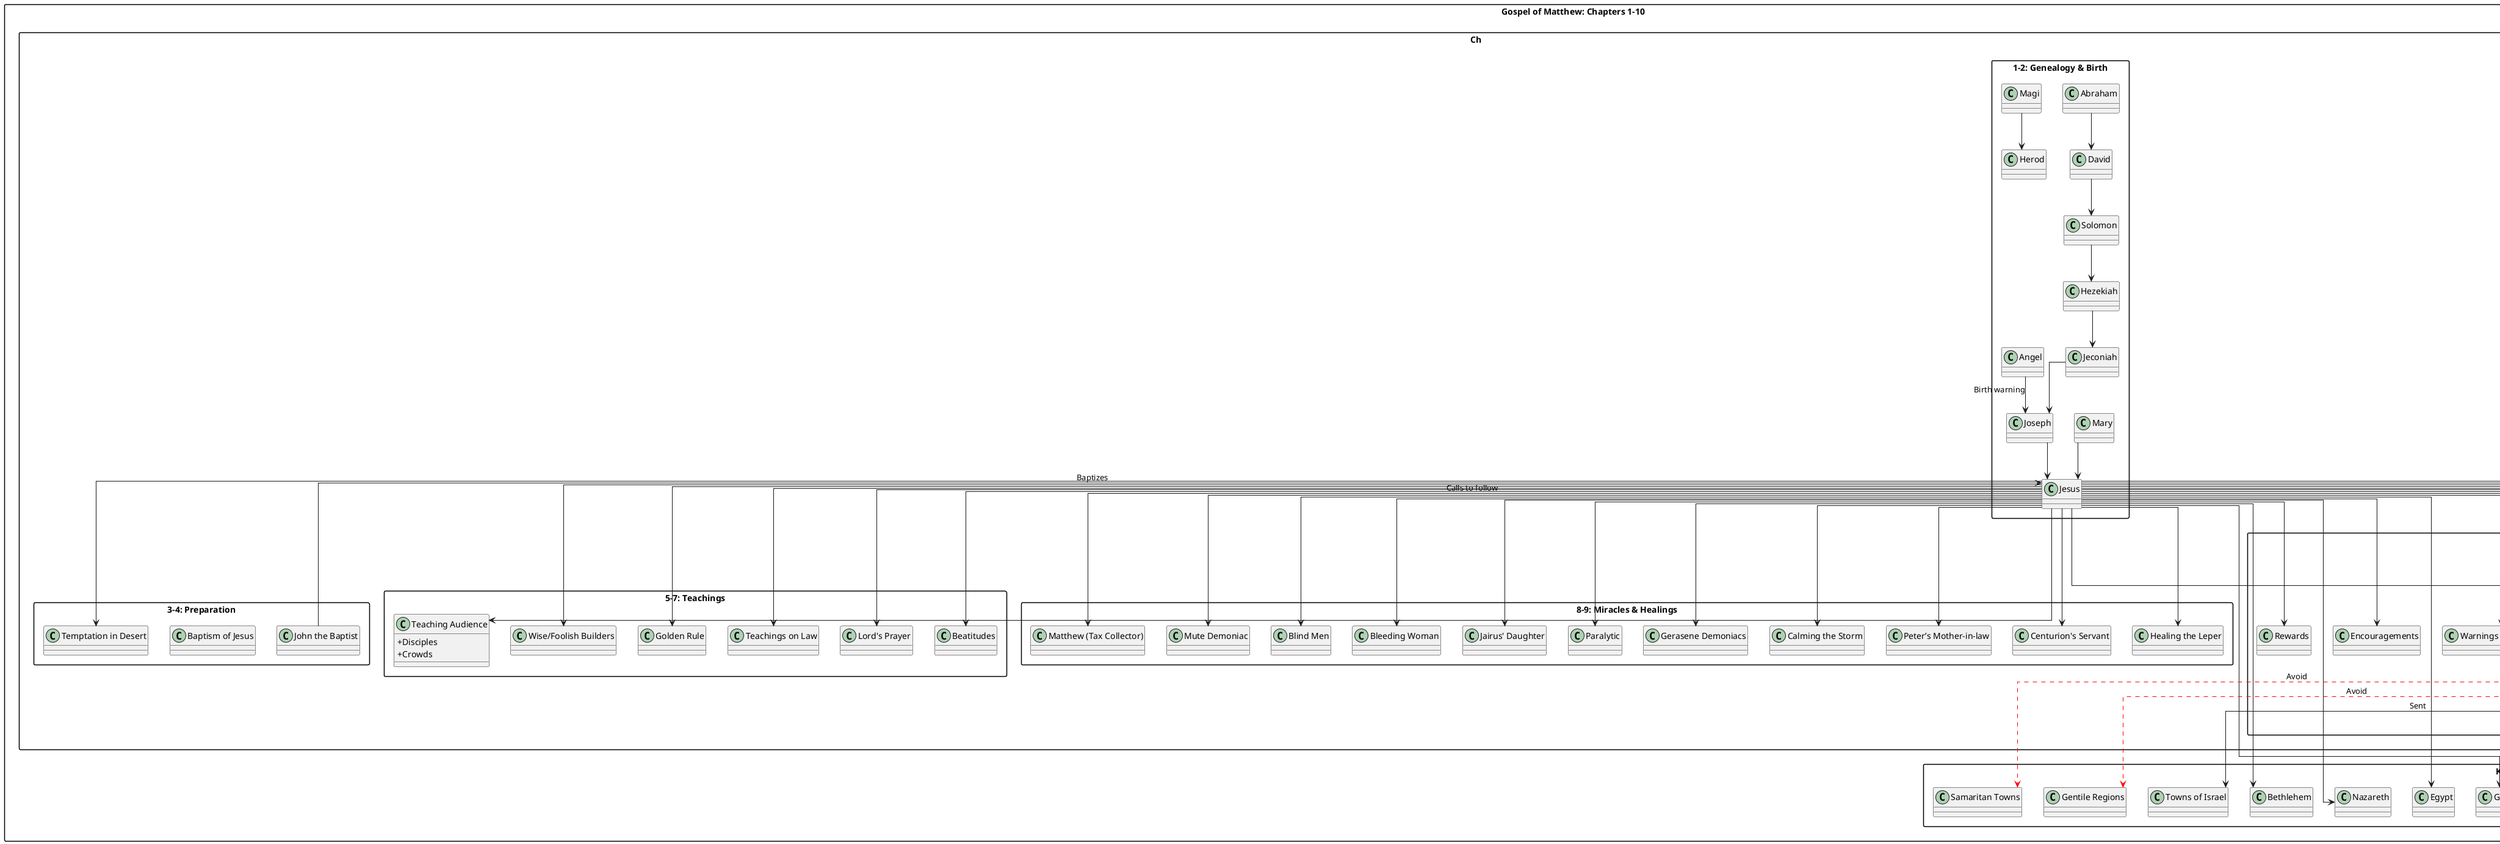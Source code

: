 @startuml
skinparam packageStyle rectangle
skinparam linetype ortho
skinparam classAttributeIconSize 0

package "Gospel of Matthew: Chapters 1–10" {

  '--- Genealogy and Early Life ---
  package "Ch.1–2: Genealogy & Birth" {
    class "Abraham"
    class "David"
    class "Solomon"
    class "Hezekiah"
    class "Jeconiah"
    class "Joseph"
    class "Mary"
    class "Jesus"
    class "Magi"
    class "Herod"
    class "Angel"

    "Abraham" --> "David"
    "David" --> "Solomon"
    "Solomon" --> "Hezekiah"
    "Hezekiah" --> "Jeconiah"
    "Jeconiah" --> "Joseph"
    "Joseph" --> "Jesus"
    "Mary" --> "Jesus"
    "Magi" --> "Herod"
    "Angel" --> "Joseph" : Birth warning
  }

  '--- Preparation & Baptism ---
  package "Ch.3–4: Preparation" {
    class "John the Baptist"
    class "Baptism of Jesus"
    class "Temptation in Desert"
    "John the Baptist" --> "Jesus" : Baptizes
    "Jesus" --> "Temptation in Desert"
  }

  '--- Sermon on the Mount ---
  package "Ch.5–7: Teachings" {
    class "Beatitudes"
    class "Lord's Prayer"
    class "Teachings on Law"
    class "Golden Rule"
    class "Wise/Foolish Builders"
    class "Teaching Audience" {
      + Disciples
      + Crowds
    }

    "Jesus" --> "Beatitudes"
    "Jesus" --> "Lord's Prayer"
    "Jesus" --> "Teachings on Law"
    "Jesus" --> "Golden Rule"
    "Jesus" --> "Wise/Foolish Builders"
    "Jesus" --> "Teaching Audience"
  }

  '--- Miracles and Callings ---
  package "Ch.8–9: Miracles & Healings" {
    class "Healing the Leper"
    class "Centurion's Servant"
    class "Peter’s Mother-in-law"
    class "Calming the Storm"
    class "Gerasene Demoniacs"
    class "Paralytic"
    class "Jairus' Daughter"
    class "Bleeding Woman"
    class "Blind Men"
    class "Mute Demoniac"
    class "Matthew (Tax Collector)"

    "Jesus" --> "Healing the Leper"
    "Jesus" --> "Centurion's Servant"
    "Jesus" --> "Peter’s Mother-in-law"
    "Jesus" --> "Calming the Storm"
    "Jesus" --> "Gerasene Demoniacs"
    "Jesus" --> "Paralytic"
    "Jesus" --> "Bleeding Woman"
    "Jesus" --> "Jairus' Daughter"
    "Jesus" --> "Blind Men"
    "Jesus" --> "Mute Demoniac"
    "Jesus" --> "Matthew (Tax Collector)" : "Calls to follow"
  }

  '--- Apostolic Mission ---
  package "Ch.10: Apostolic Mission" {
    class "Twelve Apostles" {
      + Simon (Peter)
      + Andrew
      + James (Zebedee)
      + John
      + Philip
      + Bartholomew
      + Thomas
      + Matthew
      + James (Alphaeus)
      + Thaddaeus
      + Simon (Zealot)
      + Judas Iscariot
    }

    class "Mission Instructions"
    class "Warnings of Persecution"
    class "Encouragements"
    class "Rewards"
    class "Teaching Audience (Ch.10)" {
      + House of Israel
      + Hosts of Disciples
      + Persecutors
    }

    "Jesus" --> "Twelve Apostles"
    "Jesus" --> "Mission Instructions"
    "Jesus" --> "Warnings of Persecution"
    "Jesus" --> "Encouragements"
    "Jesus" --> "Rewards"
    "Jesus" --> "Teaching Audience (Ch.10)"
  }

  '--- Locations throughout Chapters 1–10 ---
  package "Key Locations" {
    class "Bethlehem" 
    class "Nazareth"
    class "Egypt"
    class "Galilee"
    class "Capernaum"
    class "Jordan River"
    class "Mount (Sermon)"
    class "Sea of Galilee"
    class "Gerasenes"
    class "Towns of Israel"
    class "Gentile Regions"
    class "Samaritan Towns"
    class "Sodom and Gomorrah"

    "Jesus" --> "Bethlehem"
    "Jesus" --> "Nazareth"
    "Jesus" --> "Egypt"
    "Jesus" --> "Capernaum"
    "Jesus" --> "Jordan River"
    "Jesus" --> "Galilee"
    "Jesus" --> "Mount (Sermon)"
    "Jesus" --> "Sea of Galilee"
    "Jesus" --> "Gerasenes"
    "Twelve Apostles" --> "Towns of Israel" : Sent
    "Twelve Apostles" -[#red,dashed]-> "Gentile Regions" : Avoid
    "Twelve Apostles" -[#red,dashed]-> "Samaritan Towns" : Avoid
    "Jesus" --> "Sodom and Gomorrah" : Judgment reference
  }
}
@enduml




@startuml
title Matthew 10 - Mission Geography

package "Matthew 10 - Mission Geography" {
  class "Twelve Apostles"
  class "Towns & Villages of Israel"
  class "Gentile Regions"
  class "Samaritan Towns"
  class "Sodom and Gomorrah"
  class "Cities of Israel"

  "Twelve Apostles" --> "Towns & Villages of Israel" : Sent to preach/heal
  "Twelve Apostles" -[#red,dashed]-> "Gentile Regions" : Avoid
  "Twelve Apostles" -[#red,dashed]-> "Samaritan Towns" : Avoid
  "Jesus" --> "Sodom and Gomorrah" : Compares for judgment
  "Twelve Apostles" --> "Cities of Israel" : Flee if persecuted
}
@enduml



@startuml
skinparam packageStyle rectangle
skinparam linetype ortho

package "Gospel of Matthew: Chapters 1–10" {

  '--- Genealogy & Birth Narrative ---
  package "Ch.1–2: Genealogy & Early Life" {
    class "Jesus"
    class "Joseph"
    class "Mary"
    class "Abraham"
    class "David"
    class "Solomon"
    class "Hezekiah"
    class "Jeconiah"
    class "Magi"
    class "Herod"
    class "Angel"

    "Abraham" --> "David"
    "David" --> "Solomon"
    "Solomon" --> "Hezekiah"
    "Hezekiah" --> "Jeconiah"
    "Jeconiah" --> "Joseph"
    "Joseph" --> "Jesus"
    "Mary" --> "Jesus"
    "Angel" --> "Joseph" : "Announces birth"
    "Magi" --> "Herod" : "Ask for king"
    "Herod" --> "Magi" : "Tricks them"
  }

  '--- Preparation for Ministry ---
  package "Ch.3–4: Preparation" {
    class "John the Baptist"
    class "Baptism of Jesus"
    class "Temptation in Desert"
    "John the Baptist" --> "Jesus" : "Baptizes"
    "Jesus" --> "Baptism of Jesus"
    "Jesus" --> "Temptation in Desert"
  }

  '--- Sermon on the Mount ---
  package "Ch.5–7: Sermon on the Mount" {
    class "Beatitudes"
    class "Teachings on Law"
    class "Lord's Prayer"
    class "Golden Rule"
    class "Wise vs Foolish Builder"

    "Jesus" --> "Beatitudes"
    "Jesus" --> "Teachings on Law"
    "Jesus" --> "Lord's Prayer"
    "Jesus" --> "Golden Rule"
    "Jesus" --> "Wise vs Foolish Builder"
  }

  '--- Miracles and Early Ministry ---
  package "Ch.8–9: Miracles & Healings" {
    class "Healing the Leper"
    class "Centurion's Servant"
    class "Peter’s Mother-in-law"
    class "Calming the Storm"
    class "Gerasene Demoniacs"
    class "Paralytic"
    class "Raising Jairus' Daughter"
    class "Bleeding Woman"
    class "Blind Men"
    class "Mute Demoniac"
    class "Matthew (Tax Collector)"

    "Jesus" --> "Healing the Leper"
    "Jesus" --> "Centurion's Servant"
    "Jesus" --> "Peter’s Mother-in-law"
    "Jesus" --> "Calming the Storm"
    "Jesus" --> "Gerasene Demoniacs"
    "Jesus" --> "Paralytic"
    "Jesus" --> "Bleeding Woman"
    "Jesus" --> "Raising Jairus' Daughter"
    "Jesus" --> "Blind Men"
    "Jesus" --> "Mute Demoniac"
    "Jesus" --> "Matthew (Tax Collector)" : "Calls him"
  }

  '--- Apostolic Mission ---
  package "Ch.10: Mission of the Twelve" {
    class "Twelve Apostles" {
      + Simon (Peter)
      + Andrew
      + James (Zebedee)
      + John
      + Philip
      + Bartholomew
      + Thomas
      + Matthew
      + James (Alphaeus)
      + Thaddaeus
      + Simon (Zealot)
      + Judas Iscariot
    }

    class "Mission Instructions"
    class "Warnings"
    class "Encouragement"
    class "Rewards"

    "Jesus" --> "Twelve Apostles"
    "Jesus" --> "Mission Instructions"
    "Jesus" --> "Warnings"
    "Jesus" --> "Encouragement"
    "Jesus" --> "Rewards"
  }

  '--- Other Key Relationships ---
  "Jesus" --> "Joseph"
  "Jesus" --> "Mary"
  "Jesus" --> "John the Baptist"
  "Jesus" --> "Matthew (Tax Collector)"
  "Jesus" --> "Crowds" : "Teaches & heals"
  "Jesus" --> "Disciples" : "Trains them"
}
@enduml




@startuml
skinparam linetype ortho

class "Jesus" {
  Role: Rabbi, Messiah
}

class "Simon Peter"
class "Andrew"
class "James (Zebedee)"
class "John"
class "Philip"
class "Bartholomew"
class "Thomas"
class "Matthew"
class "James (Alphaeus)"
class "Thaddaeus"
class "Simon the Zealot"
class "Judas Iscariot"

"Jesus" --> "Simon Peter" : Calls & Sends
"Jesus" --> "Andrew" : Calls & Sends
"Jesus" --> "James (Zebedee)" : Calls & Sends
"Jesus" --> "John" : Calls & Sends
"Jesus" --> "Philip" : Calls & Sends
"Jesus" --> "Bartholomew" : Calls & Sends
"Jesus" --> "Thomas" : Calls & Sends
"Jesus" --> "Matthew" : Calls & Sends
"Jesus" --> "James (Alphaeus)" : Calls & Sends
"Jesus" --> "Thaddaeus" : Calls & Sends
"Jesus" --> "Simon the Zealot" : Calls & Sends
"Jesus" --> "Judas Iscariot" : Appoints

"Judas Iscariot" --> "Jesus" : Betrays
@enduml

@startuml
skinparam classAttributeIconSize 0

package "The Twelve Apostles (Matthew 10)" {

class "Simon Peter" {
  Origin: Bethsaida
  Symbol: Keys or upside-down cross
  Mission Field: Rome
  Martyrdom: Crucified upside down
}

class "Andrew" {
  Origin: Bethsaida
  Symbol: X-shaped cross
  Mission Field: Greece, Scythia
  Martyrdom: Crucified
}

class "James (Zebedee)" {
  Origin: Galilee
  Symbol: Scallop shell or sword
  Mission Field: Jerusalem
  Martyrdom: Beheaded (Acts 12:2)
}

class "John" {
  Origin: Galilee
  Symbol: Eagle or chalice
  Mission Field: Ephesus (Asia Minor)
  Martyrdom: Natural death
}

class "Philip" {
  Origin: Bethsaida
  Symbol: Cross-topped staff
  Mission Field: Phrygia (Asia Minor)
  Martyrdom: Crucified
}

class "Bartholomew" {
  Origin: Cana
  Symbol: Flaying knife
  Mission Field: Armenia, India
  Martyrdom: Flayed alive
}

class "Thomas" {
  Origin: Galilee
  Symbol: Spear or builder’s square
  Mission Field: India
  Martyrdom: Speared to death
}

class "Matthew" {
  Origin: Capernaum
  Symbol: Money bag or angel
  Mission Field: Ethiopia, Persia
  Martyrdom: Stabbed or burned
}

class "James (Alphaeus)" {
  Origin: Unknown
  Symbol: Club or fuller’s bat
  Mission Field: Egypt
  Martyrdom: Clubbed to death
}

class "Thaddaeus" {
  Origin: Unknown
  Symbol: Ship or club
  Mission Field: Syria, Mesopotamia
  Martyrdom: Clubbed to death
}

class "Simon the Zealot" {
  Origin: Cana
  Symbol: Fish on Bible or saw
  Mission Field: Persia
  Martyrdom: Sawn in half
}

class "Judas Iscariot" {
  Origin: Kerioth (Judea)
  Symbol: Money purse or rope
  Mission Field: None
  Martyrdom: Suicide
}
}
@enduml



@startuml
skinparam packageStyle rectangle

package "Jesus’ Life & Ministry (Matthew 1–10)" {

  package "1–2: Genealogy & Birth" {
    class "Jesus"
    class "Mary"
    class "Joseph"
    class "Magi"
    class "Herod"
    "Magi" --> "Herod"
    "Mary" --> "Jesus"
    "Joseph" --> "Jesus"
  }

  package "3–4: Preparation" {
    class "John the Baptist"
    class "Baptism of Jesus"
    class "Temptation in Wilderness"
    "John the Baptist" --> "Baptism of Jesus"
    "Jesus" --> "Temptation in Wilderness"
  }

  package "5–7: Teachings - Sermon on the Mount" {
    class "Beatitudes"
    class "Lord’s Prayer"
    class "Teachings on Law"
    class "Golden Rule"
    class "Wise/Foolish Builders"
    "Jesus" --> "Beatitudes"
    "Jesus" --> "Lord’s Prayer"
    "Jesus" --> "Golden Rule"
  }

  package "8–9: Early Miracles" {
    class "Healing the Leper"
    class "Centurion’s Servant"
    class "Peter’s Mother-in-law"
    class "Calming the Storm"
    class "Gerasene Demoniacs"
    class "Paralytic (Forgiveness)"
    class "Raising Jairus’ Daughter"
    class "Blind & Mute Healed"
    "Jesus" --> "Healing the Leper"
    "Jesus" --> "Centurion’s Servant"
    "Jesus" --> "Peter’s Mother-in-law"
    "Jesus" --> "Calming the Storm"
    "Jesus" --> "Gerasene Demoniacs"
    "Jesus" --> "Paralytic (Forgiveness)"
    "Jesus" --> "Raising Jairus’ Daughter"
    "Jesus" --> "Blind & Mute Healed"
  }

  package "10: Apostolic Mission" {
    class "The Twelve Apostles" {
      + Simon (Peter)
      + Andrew
      + James (Zebedee)
      + John
      + Philip
      + Bartholomew
      + Thomas
      + Matthew
      + James (Alphaeus)
      + Thaddaeus
      + Simon (Zealot)
      + Judas Iscariot
    }
    class "Mission Instructions"
    class "Warnings of Persecution"
    class "Encouragement & Rewards"
    "Jesus" --> "The Twelve Apostles"
    "Jesus" --> "Mission Instructions"
    "Jesus" --> "Warnings of Persecution"
    "Jesus" --> "Encouragement & Rewards"
  }
}
@enduml




@startuml
package "Gospel of Matthew (Chapters 1–10)" {

  package "Genealogy & Birth (Ch 1–2)" {
    class "Jesus"
    class "Joseph"
    class "Mary"
    class "Magi"
    class "Herod"
    class "Angel"
    class "Genealogy" {
      + Abraham → David → Jesus
    }

    "Jesus" --> "Joseph"
    "Jesus" --> "Mary"
    "Magi" --> "Herod"
    "Angel" --> "Joseph"
    "Jesus" --> "Genealogy"
  }

  package "Preparation (Ch 3–4)" {
    class "John the Baptist"
    class "Baptism of Jesus"
    class "Temptation in Desert"
    "John the Baptist" --> "Jesus" : Baptizes
    "Jesus" --> "Temptation in Desert"
  }

  package "Teachings: Sermon on the Mount (Ch 5–7)" {
    class "Beatitudes"
    class "Lord's Prayer"
    class "Golden Rule"
    class "Narrow Gate"
    class "Wise Builder"

    "Jesus" --> "Beatitudes"
    "Jesus" --> "Lord's Prayer"
    "Jesus" --> "Golden Rule"
    "Jesus" --> "Narrow Gate"
    "Jesus" --> "Wise Builder"
  }

  package "Miracles & Healings (Ch 8–9)" {
    class "Healing the Leper"
    class "Centurion's Servant"
    class "Peter’s Mother-in-law"
    class "Demoniacs"
    class "Paralytic"
    class "Jairus' Daughter"
    class "Blind Men"
    class "Mute Demoniac"

    "Jesus" --> "Healing the Leper"
    "Jesus" --> "Centurion's Servant"
    "Jesus" --> "Peter’s Mother-in-law"
    "Jesus" --> "Demoniacs"
    "Jesus" --> "Paralytic"
    "Jesus" --> "Jairus' Daughter"
    "Jesus" --> "Blind Men"
    "Jesus" --> "Mute Demoniac"
  }

  package "Mission of the Twelve (Ch 10)" {
    class "Twelve Apostles" {
      + Peter, Andrew, James, John
      + Philip, Bartholomew, Thomas
      + Matthew, James (Alphaeus), Thaddaeus
      + Simon (Zealot), Judas Iscariot
    }

    class "Instructions"
    class "Warnings"
    class "Encouragements"
    class "Rewards"

    "Jesus" --> "Twelve Apostles"
    "Jesus" --> "Instructions"
    "Jesus" --> "Warnings"
    "Jesus" --> "Encouragements"
    "Jesus" --> "Rewards"
  }

  ' Locations
  class "Bethlehem"
  class "Nazareth"
  class "Egypt"
  class "Capernaum"
  class "Galilee"
  class "Jordan River"
  class "Mount (Sermon)"

  "Jesus" --> "Bethlehem"
  "Jesus" --> "Nazareth"
  "Jesus" --> "Egypt"
  "Jesus" --> "Capernaum"
  "Jesus" --> "Galilee"
  "John the Baptist" --> "Jordan River"
  "Jesus" --> "Mount (Sermon)"
}
@enduml




@startuml
package "Apostolic Mission (Matthew 10)" {
  class "Jesus" {
    - Authority
    + Sends Apostles
  }

  class "Twelve Apostles" {
    - Simon Peter
    - Andrew
    - James (Zebedee)
    - John
    - Philip
    - Bartholomew
    - Thomas
    - Matthew
    - James (Alphaeus)
    - Thaddaeus
    - Simon the Zealot
    - Judas Iscariot
  }

  class "Mission Instructions" {
    + Preach: "Kingdom of Heaven is at hand"
    + Heal: Sick, Raise dead, Cleanse lepers, Cast out demons
    + Travel: No money, No extra clothing
    + Rely: Hospitality of the worthy
  }

  class "Warnings & Encouragement" {
    + Sheep among wolves
    + Persecution: Councils, Synagogues, Governors
    + Encouragement: Holy Spirit speaks through you
  }

  class "Discipleship Cost" {
    + Division: Family vs. Christ
    + Cross-bearing
    + Losing life to find it
  }

  class "Reward" {
    + Receiving Apostles = Receiving Christ
    + Prophet's reward
    + Righteous man’s reward
    + Cold water to disciple = reward
  }

  "Jesus" --> "Twelve Apostles" : Commissions
  "Jesus" --> "Mission Instructions" : Gives
  "Jesus" --> "Warnings & Encouragement"
  "Jesus" --> "Discipleship Cost"
  "Jesus" --> "Reward"
}
@enduml
